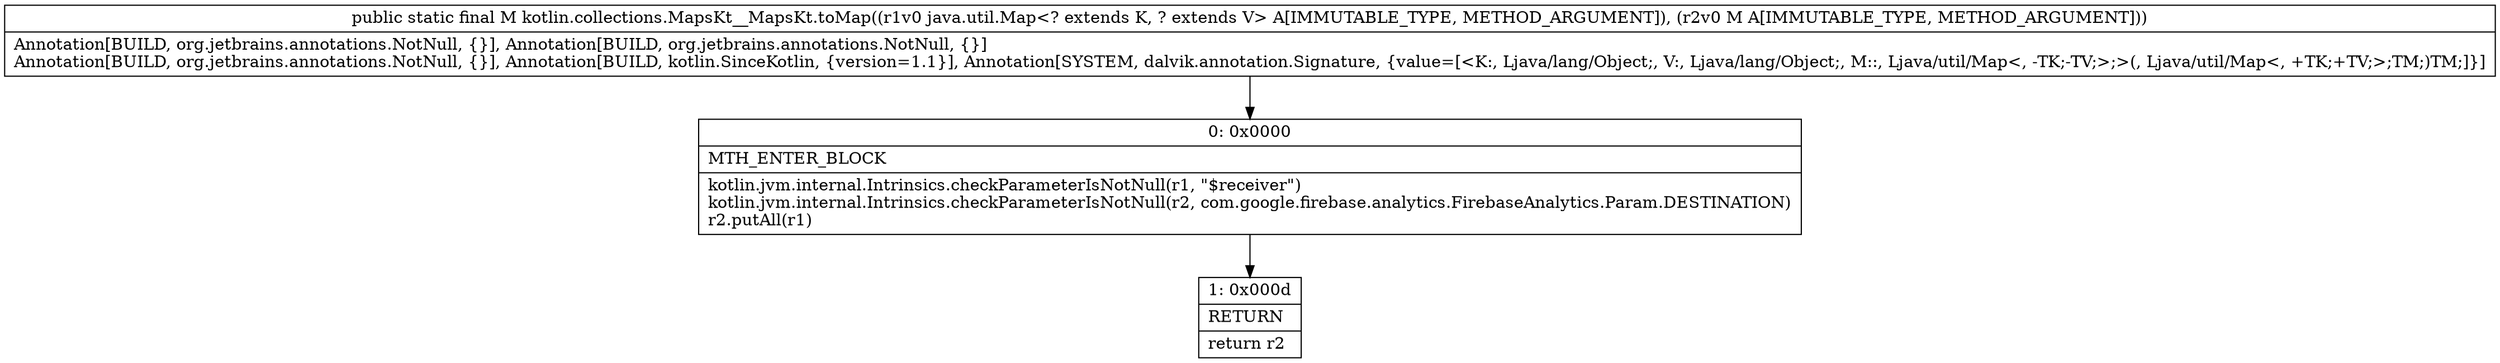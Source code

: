 digraph "CFG forkotlin.collections.MapsKt__MapsKt.toMap(Ljava\/util\/Map;Ljava\/util\/Map;)Ljava\/util\/Map;" {
Node_0 [shape=record,label="{0\:\ 0x0000|MTH_ENTER_BLOCK\l|kotlin.jvm.internal.Intrinsics.checkParameterIsNotNull(r1, \"$receiver\")\lkotlin.jvm.internal.Intrinsics.checkParameterIsNotNull(r2, com.google.firebase.analytics.FirebaseAnalytics.Param.DESTINATION)\lr2.putAll(r1)\l}"];
Node_1 [shape=record,label="{1\:\ 0x000d|RETURN\l|return r2\l}"];
MethodNode[shape=record,label="{public static final M kotlin.collections.MapsKt__MapsKt.toMap((r1v0 java.util.Map\<? extends K, ? extends V\> A[IMMUTABLE_TYPE, METHOD_ARGUMENT]), (r2v0 M A[IMMUTABLE_TYPE, METHOD_ARGUMENT]))  | Annotation[BUILD, org.jetbrains.annotations.NotNull, \{\}], Annotation[BUILD, org.jetbrains.annotations.NotNull, \{\}]\lAnnotation[BUILD, org.jetbrains.annotations.NotNull, \{\}], Annotation[BUILD, kotlin.SinceKotlin, \{version=1.1\}], Annotation[SYSTEM, dalvik.annotation.Signature, \{value=[\<K:, Ljava\/lang\/Object;, V:, Ljava\/lang\/Object;, M::, Ljava\/util\/Map\<, \-TK;\-TV;\>;\>(, Ljava\/util\/Map\<, +TK;+TV;\>;TM;)TM;]\}]\l}"];
MethodNode -> Node_0;
Node_0 -> Node_1;
}

